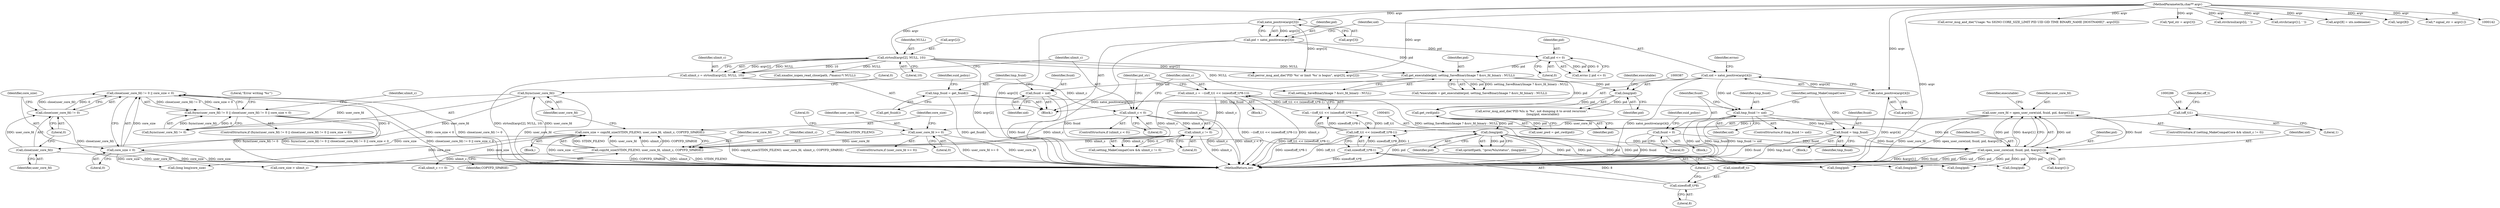 digraph "0_abrt_80408e9e24a1c10f85fd969e1853e0f192157f92_0@API" {
"1001136" [label="(Call,close(user_core_fd) != 0 || core_size < 0)"];
"1001137" [label="(Call,close(user_core_fd) != 0)"];
"1001138" [label="(Call,close(user_core_fd))"];
"1001133" [label="(Call,fsync(user_core_fd))"];
"1001125" [label="(Call,copyfd_size(STDIN_FILENO, user_core_fd, ulimit_c, COPYFD_SPARSE))"];
"1001118" [label="(Call,user_core_fd >= 0)"];
"1000442" [label="(Call,user_core_fd = open_user_core(uid, fsuid, pid, &argv[1]))"];
"1000444" [label="(Call,open_user_core(uid, fsuid, pid, &argv[1]))"];
"1000421" [label="(Call,tmp_fsuid != uid)"];
"1000413" [label="(Call,tmp_fsuid = get_fsuid())"];
"1000308" [label="(Call,uid = xatoi_positive(argv[4]))"];
"1000310" [label="(Call,xatoi_positive(argv[4]))"];
"1000144" [label="(MethodParameterIn,char** argv)"];
"1000433" [label="(Call,fsuid = tmp_fsuid)"];
"1000425" [label="(Call,fsuid = 0)"];
"1000409" [label="(Call,fsuid = uid)"];
"1000400" [label="(Call,(long)pid)"];
"1000392" [label="(Call,get_cwd(pid))"];
"1000386" [label="(Call,(long)pid)"];
"1000370" [label="(Call,get_executable(pid, setting_SaveBinaryImage ? &src_fd_binary : NULL))"];
"1000317" [label="(Call,pid <= 0)"];
"1000301" [label="(Call,pid = xatoi_positive(argv[3]))"];
"1000303" [label="(Call,xatoi_positive(argv[3]))"];
"1000270" [label="(Call,strtoull(argv[2], NULL, 10))"];
"1000281" [label="(Call,ulimit_c = ~((off_t)1 << (sizeof(off_t)*8-1)))"];
"1000283" [label="(Call,~((off_t)1 << (sizeof(off_t)*8-1)))"];
"1000284" [label="(Call,(off_t)1 << (sizeof(off_t)*8-1))"];
"1000285" [label="(Call,(off_t)1)"];
"1000288" [label="(Call,sizeof(off_t)*8-1)"];
"1000289" [label="(Call,sizeof(off_t)*8)"];
"1000439" [label="(Call,ulimit_c != 0)"];
"1000277" [label="(Call,ulimit_c < 0)"];
"1000268" [label="(Call,ulimit_c = strtoull(argv[2], NULL, 10))"];
"1001141" [label="(Call,core_size < 0)"];
"1001123" [label="(Call,core_size = copyfd_size(STDIN_FILENO, user_core_fd, ulimit_c, COPYFD_SPARSE))"];
"1001131" [label="(Call,fsync(user_core_fd) != 0 || close(user_core_fd) != 0 || core_size < 0)"];
"1001132" [label="(Call,fsync(user_core_fd) != 0)"];
"1001126" [label="(Identifier,STDIN_FILENO)"];
"1000393" [label="(Identifier,pid)"];
"1000397" [label="(Call,sprintf(path, \"/proc/%lu/status\", (long)pid))"];
"1000424" [label="(Block,)"];
"1001131" [label="(Call,fsync(user_core_fd) != 0 || close(user_core_fd) != 0 || core_size < 0)"];
"1000415" [label="(Call,get_fsuid())"];
"1001175" [label="(Call,(long long)core_size)"];
"1000171" [label="(Call,error_msg_and_die(\"Usage: %s SIGNO CORE_SIZE_LIMIT PID UID GID TIME BINARY_NAME [HOSTNAME]\", argv[0]))"];
"1000290" [label="(Call,sizeof(off_t))"];
"1001138" [label="(Call,close(user_core_fd))"];
"1000437" [label="(Call,setting_MakeCompatCore && ulimit_c != 0)"];
"1000611" [label="(Call,(long)pid)"];
"1000296" [label="(Identifier,pid_str)"];
"1000413" [label="(Call,tmp_fsuid = get_fsuid())"];
"1000269" [label="(Identifier,ulimit_c)"];
"1000443" [label="(Identifier,user_core_fd)"];
"1000590" [label="(Call,(long)pid)"];
"1001171" [label="(Call,(long)pid)"];
"1001139" [label="(Identifier,user_core_fd)"];
"1001143" [label="(Literal,0)"];
"1000316" [label="(Identifier,errno)"];
"1001159" [label="(Call,core_size > ulimit_c)"];
"1001135" [label="(Literal,0)"];
"1000410" [label="(Identifier,fsuid)"];
"1000370" [label="(Call,get_executable(pid, setting_SaveBinaryImage ? &src_fd_binary : NULL))"];
"1000319" [label="(Literal,0)"];
"1000295" [label="(Call,*pid_str = argv[3])"];
"1001118" [label="(Call,user_core_fd >= 0)"];
"1001117" [label="(ControlStructure,if (user_core_fd >= 0))"];
"1000282" [label="(Identifier,ulimit_c)"];
"1000368" [label="(Call,*executable = get_executable(pid, setting_SaveBinaryImage ? &src_fd_binary : NULL))"];
"1000291" [label="(Identifier,off_t)"];
"1001136" [label="(Call,close(user_core_fd) != 0 || core_size < 0)"];
"1000276" [label="(ControlStructure,if (ulimit_c < 0))"];
"1000285" [label="(Call,(off_t)1)"];
"1000384" [label="(Call,error_msg_and_die(\"PID %lu is '%s', not dumping it to avoid recursion\",\n                        (long)pid, executable))"];
"1000271" [label="(Call,argv[2])"];
"1000392" [label="(Call,get_cwd(pid))"];
"1000426" [label="(Identifier,fsuid)"];
"1000435" [label="(Identifier,tmp_fsuid)"];
"1000371" [label="(Identifier,pid)"];
"1001134" [label="(Identifier,user_core_fd)"];
"1000405" [label="(Call,xmalloc_xopen_read_close(path, /*maxsz:*/ NULL))"];
"1000447" [label="(Identifier,pid)"];
"1001157" [label="(Identifier,ulimit_c)"];
"1001142" [label="(Identifier,core_size)"];
"1000433" [label="(Call,fsuid = tmp_fsuid)"];
"1001156" [label="(Call,ulimit_c == 0)"];
"1001133" [label="(Call,fsync(user_core_fd))"];
"1001180" [label="(MethodReturn,int)"];
"1001137" [label="(Call,close(user_core_fd) != 0)"];
"1000422" [label="(Identifier,tmp_fsuid)"];
"1000414" [label="(Identifier,tmp_fsuid)"];
"1000196" [label="(Call,strchrnul(argv[i], ' '))"];
"1000386" [label="(Call,(long)pid)"];
"1000280" [label="(Block,)"];
"1000293" [label="(Literal,1)"];
"1001120" [label="(Literal,0)"];
"1001179" [label="(Literal,0)"];
"1000310" [label="(Call,xatoi_positive(argv[4]))"];
"1001129" [label="(Identifier,COPYFD_SPARSE)"];
"1001119" [label="(Identifier,user_core_fd)"];
"1000400" [label="(Call,(long)pid)"];
"1001140" [label="(Literal,0)"];
"1001127" [label="(Identifier,user_core_fd)"];
"1000388" [label="(Identifier,pid)"];
"1000317" [label="(Call,pid <= 0)"];
"1000177" [label="(Call,strchr(argv[1], ' '))"];
"1000270" [label="(Call,strtoull(argv[2], NULL, 10))"];
"1000432" [label="(Block,)"];
"1000459" [label="(Call,(long)pid)"];
"1000321" [label="(Call,perror_msg_and_die(\"PID '%s' or limit '%s' is bogus\", argv[3], argv[2]))"];
"1000411" [label="(Identifier,uid)"];
"1000390" [label="(Call,user_pwd = get_cwd(pid))"];
"1000389" [label="(Identifier,executable)"];
"1000278" [label="(Identifier,ulimit_c)"];
"1000441" [label="(Literal,0)"];
"1000283" [label="(Call,~((off_t)1 << (sizeof(off_t)*8-1)))"];
"1000409" [label="(Call,fsuid = uid)"];
"1000427" [label="(Literal,0)"];
"1000436" [label="(ControlStructure,if (setting_MakeCompatCore && ulimit_c != 0))"];
"1000289" [label="(Call,sizeof(off_t)*8)"];
"1000448" [label="(Call,&argv[1])"];
"1000292" [label="(Literal,8)"];
"1000287" [label="(Literal,1)"];
"1001128" [label="(Identifier,ulimit_c)"];
"1000284" [label="(Call,(off_t)1 << (sizeof(off_t)*8-1))"];
"1000420" [label="(ControlStructure,if (tmp_fsuid != uid))"];
"1001141" [label="(Call,core_size < 0)"];
"1000418" [label="(Identifier,suid_policy)"];
"1000430" [label="(Identifier,suid_policy)"];
"1000354" [label="(Call,argv[8] = uts.nodename)"];
"1001124" [label="(Identifier,core_size)"];
"1000425" [label="(Call,fsuid = 0)"];
"1001125" [label="(Call,copyfd_size(STDIN_FILENO, user_core_fd, ulimit_c, COPYFD_SPARSE))"];
"1000439" [label="(Call,ulimit_c != 0)"];
"1000442" [label="(Call,user_core_fd = open_user_core(uid, fsuid, pid, &argv[1]))"];
"1000311" [label="(Call,argv[4])"];
"1000315" [label="(Call,errno || pid <= 0)"];
"1000445" [label="(Identifier,uid)"];
"1000145" [label="(Block,)"];
"1000279" [label="(Literal,0)"];
"1000302" [label="(Identifier,pid)"];
"1000288" [label="(Call,sizeof(off_t)*8-1)"];
"1000318" [label="(Identifier,pid)"];
"1001146" [label="(Literal,\"Error writing '%s'\")"];
"1000444" [label="(Call,open_user_core(uid, fsuid, pid, &argv[1]))"];
"1000144" [label="(MethodParameterIn,char** argv)"];
"1000304" [label="(Call,argv[3])"];
"1000434" [label="(Identifier,fsuid)"];
"1000268" [label="(Call,ulimit_c = strtoull(argv[2], NULL, 10))"];
"1000275" [label="(Literal,10)"];
"1001123" [label="(Call,core_size = copyfd_size(STDIN_FILENO, user_core_fd, ulimit_c, COPYFD_SPARSE))"];
"1000346" [label="(Call,!argv[8])"];
"1000440" [label="(Identifier,ulimit_c)"];
"1000257" [label="(Call,* signal_str = argv[1])"];
"1000303" [label="(Call,xatoi_positive(argv[3]))"];
"1000372" [label="(Call,setting_SaveBinaryImage ? &src_fd_binary : NULL)"];
"1000402" [label="(Identifier,pid)"];
"1000421" [label="(Call,tmp_fsuid != uid)"];
"1001130" [label="(ControlStructure,if (fsync(user_core_fd) != 0 || close(user_core_fd) != 0 || core_size < 0))"];
"1000277" [label="(Call,ulimit_c < 0)"];
"1000454" [label="(Identifier,executable)"];
"1000438" [label="(Identifier,setting_MakeCompatCore)"];
"1000281" [label="(Call,ulimit_c = ~((off_t)1 << (sizeof(off_t)*8-1)))"];
"1000309" [label="(Identifier,uid)"];
"1001121" [label="(Block,)"];
"1000423" [label="(Identifier,uid)"];
"1000301" [label="(Call,pid = xatoi_positive(argv[3]))"];
"1000446" [label="(Identifier,fsuid)"];
"1000308" [label="(Call,uid = xatoi_positive(argv[4]))"];
"1000274" [label="(Identifier,NULL)"];
"1001136" -> "1001131"  [label="AST: "];
"1001136" -> "1001137"  [label="CFG: "];
"1001136" -> "1001141"  [label="CFG: "];
"1001137" -> "1001136"  [label="AST: "];
"1001141" -> "1001136"  [label="AST: "];
"1001131" -> "1001136"  [label="CFG: "];
"1001136" -> "1001180"  [label="DDG: close(user_core_fd) != 0"];
"1001136" -> "1001180"  [label="DDG: core_size < 0"];
"1001136" -> "1001131"  [label="DDG: close(user_core_fd) != 0"];
"1001136" -> "1001131"  [label="DDG: core_size < 0"];
"1001137" -> "1001136"  [label="DDG: close(user_core_fd)"];
"1001137" -> "1001136"  [label="DDG: 0"];
"1001141" -> "1001136"  [label="DDG: core_size"];
"1001141" -> "1001136"  [label="DDG: 0"];
"1001137" -> "1001140"  [label="CFG: "];
"1001138" -> "1001137"  [label="AST: "];
"1001140" -> "1001137"  [label="AST: "];
"1001142" -> "1001137"  [label="CFG: "];
"1001137" -> "1001180"  [label="DDG: close(user_core_fd)"];
"1001138" -> "1001137"  [label="DDG: user_core_fd"];
"1001138" -> "1001139"  [label="CFG: "];
"1001139" -> "1001138"  [label="AST: "];
"1001140" -> "1001138"  [label="CFG: "];
"1001138" -> "1001180"  [label="DDG: user_core_fd"];
"1001133" -> "1001138"  [label="DDG: user_core_fd"];
"1001133" -> "1001132"  [label="AST: "];
"1001133" -> "1001134"  [label="CFG: "];
"1001134" -> "1001133"  [label="AST: "];
"1001135" -> "1001133"  [label="CFG: "];
"1001133" -> "1001180"  [label="DDG: user_core_fd"];
"1001133" -> "1001132"  [label="DDG: user_core_fd"];
"1001125" -> "1001133"  [label="DDG: user_core_fd"];
"1001125" -> "1001123"  [label="AST: "];
"1001125" -> "1001129"  [label="CFG: "];
"1001126" -> "1001125"  [label="AST: "];
"1001127" -> "1001125"  [label="AST: "];
"1001128" -> "1001125"  [label="AST: "];
"1001129" -> "1001125"  [label="AST: "];
"1001123" -> "1001125"  [label="CFG: "];
"1001125" -> "1001180"  [label="DDG: COPYFD_SPARSE"];
"1001125" -> "1001180"  [label="DDG: ulimit_c"];
"1001125" -> "1001180"  [label="DDG: STDIN_FILENO"];
"1001125" -> "1001123"  [label="DDG: STDIN_FILENO"];
"1001125" -> "1001123"  [label="DDG: user_core_fd"];
"1001125" -> "1001123"  [label="DDG: ulimit_c"];
"1001125" -> "1001123"  [label="DDG: COPYFD_SPARSE"];
"1001118" -> "1001125"  [label="DDG: user_core_fd"];
"1000281" -> "1001125"  [label="DDG: ulimit_c"];
"1000439" -> "1001125"  [label="DDG: ulimit_c"];
"1000277" -> "1001125"  [label="DDG: ulimit_c"];
"1001125" -> "1001156"  [label="DDG: ulimit_c"];
"1001118" -> "1001117"  [label="AST: "];
"1001118" -> "1001120"  [label="CFG: "];
"1001119" -> "1001118"  [label="AST: "];
"1001120" -> "1001118"  [label="AST: "];
"1001124" -> "1001118"  [label="CFG: "];
"1001179" -> "1001118"  [label="CFG: "];
"1001118" -> "1001180"  [label="DDG: user_core_fd"];
"1001118" -> "1001180"  [label="DDG: user_core_fd >= 0"];
"1000442" -> "1001118"  [label="DDG: user_core_fd"];
"1000442" -> "1000436"  [label="AST: "];
"1000442" -> "1000444"  [label="CFG: "];
"1000443" -> "1000442"  [label="AST: "];
"1000444" -> "1000442"  [label="AST: "];
"1000454" -> "1000442"  [label="CFG: "];
"1000442" -> "1001180"  [label="DDG: user_core_fd"];
"1000442" -> "1001180"  [label="DDG: open_user_core(uid, fsuid, pid, &argv[1])"];
"1000444" -> "1000442"  [label="DDG: uid"];
"1000444" -> "1000442"  [label="DDG: fsuid"];
"1000444" -> "1000442"  [label="DDG: pid"];
"1000444" -> "1000442"  [label="DDG: &argv[1]"];
"1000444" -> "1000448"  [label="CFG: "];
"1000445" -> "1000444"  [label="AST: "];
"1000446" -> "1000444"  [label="AST: "];
"1000447" -> "1000444"  [label="AST: "];
"1000448" -> "1000444"  [label="AST: "];
"1000444" -> "1001180"  [label="DDG: fsuid"];
"1000444" -> "1001180"  [label="DDG: pid"];
"1000444" -> "1001180"  [label="DDG: uid"];
"1000444" -> "1001180"  [label="DDG: &argv[1]"];
"1000421" -> "1000444"  [label="DDG: uid"];
"1000433" -> "1000444"  [label="DDG: fsuid"];
"1000425" -> "1000444"  [label="DDG: fsuid"];
"1000409" -> "1000444"  [label="DDG: fsuid"];
"1000400" -> "1000444"  [label="DDG: pid"];
"1000444" -> "1000459"  [label="DDG: pid"];
"1000444" -> "1000590"  [label="DDG: pid"];
"1000444" -> "1000611"  [label="DDG: pid"];
"1000444" -> "1001171"  [label="DDG: pid"];
"1000421" -> "1000420"  [label="AST: "];
"1000421" -> "1000423"  [label="CFG: "];
"1000422" -> "1000421"  [label="AST: "];
"1000423" -> "1000421"  [label="AST: "];
"1000426" -> "1000421"  [label="CFG: "];
"1000438" -> "1000421"  [label="CFG: "];
"1000421" -> "1001180"  [label="DDG: uid"];
"1000421" -> "1001180"  [label="DDG: tmp_fsuid"];
"1000421" -> "1001180"  [label="DDG: tmp_fsuid != uid"];
"1000413" -> "1000421"  [label="DDG: tmp_fsuid"];
"1000308" -> "1000421"  [label="DDG: uid"];
"1000421" -> "1000433"  [label="DDG: tmp_fsuid"];
"1000413" -> "1000145"  [label="AST: "];
"1000413" -> "1000415"  [label="CFG: "];
"1000414" -> "1000413"  [label="AST: "];
"1000415" -> "1000413"  [label="AST: "];
"1000418" -> "1000413"  [label="CFG: "];
"1000413" -> "1001180"  [label="DDG: get_fsuid()"];
"1000308" -> "1000145"  [label="AST: "];
"1000308" -> "1000310"  [label="CFG: "];
"1000309" -> "1000308"  [label="AST: "];
"1000310" -> "1000308"  [label="AST: "];
"1000316" -> "1000308"  [label="CFG: "];
"1000308" -> "1001180"  [label="DDG: xatoi_positive(argv[4])"];
"1000310" -> "1000308"  [label="DDG: argv[4]"];
"1000308" -> "1000409"  [label="DDG: uid"];
"1000310" -> "1000311"  [label="CFG: "];
"1000311" -> "1000310"  [label="AST: "];
"1000310" -> "1001180"  [label="DDG: argv[4]"];
"1000144" -> "1000310"  [label="DDG: argv"];
"1000144" -> "1000142"  [label="AST: "];
"1000144" -> "1001180"  [label="DDG: argv"];
"1000144" -> "1000171"  [label="DDG: argv"];
"1000144" -> "1000177"  [label="DDG: argv"];
"1000144" -> "1000196"  [label="DDG: argv"];
"1000144" -> "1000257"  [label="DDG: argv"];
"1000144" -> "1000270"  [label="DDG: argv"];
"1000144" -> "1000295"  [label="DDG: argv"];
"1000144" -> "1000303"  [label="DDG: argv"];
"1000144" -> "1000321"  [label="DDG: argv"];
"1000144" -> "1000346"  [label="DDG: argv"];
"1000144" -> "1000354"  [label="DDG: argv"];
"1000433" -> "1000432"  [label="AST: "];
"1000433" -> "1000435"  [label="CFG: "];
"1000434" -> "1000433"  [label="AST: "];
"1000435" -> "1000433"  [label="AST: "];
"1000438" -> "1000433"  [label="CFG: "];
"1000433" -> "1001180"  [label="DDG: fsuid"];
"1000433" -> "1001180"  [label="DDG: tmp_fsuid"];
"1000425" -> "1000424"  [label="AST: "];
"1000425" -> "1000427"  [label="CFG: "];
"1000426" -> "1000425"  [label="AST: "];
"1000427" -> "1000425"  [label="AST: "];
"1000430" -> "1000425"  [label="CFG: "];
"1000425" -> "1001180"  [label="DDG: fsuid"];
"1000409" -> "1000145"  [label="AST: "];
"1000409" -> "1000411"  [label="CFG: "];
"1000410" -> "1000409"  [label="AST: "];
"1000411" -> "1000409"  [label="AST: "];
"1000414" -> "1000409"  [label="CFG: "];
"1000409" -> "1001180"  [label="DDG: fsuid"];
"1000400" -> "1000397"  [label="AST: "];
"1000400" -> "1000402"  [label="CFG: "];
"1000401" -> "1000400"  [label="AST: "];
"1000402" -> "1000400"  [label="AST: "];
"1000397" -> "1000400"  [label="CFG: "];
"1000400" -> "1001180"  [label="DDG: pid"];
"1000400" -> "1000397"  [label="DDG: pid"];
"1000392" -> "1000400"  [label="DDG: pid"];
"1000400" -> "1000459"  [label="DDG: pid"];
"1000400" -> "1000590"  [label="DDG: pid"];
"1000400" -> "1000611"  [label="DDG: pid"];
"1000400" -> "1001171"  [label="DDG: pid"];
"1000392" -> "1000390"  [label="AST: "];
"1000392" -> "1000393"  [label="CFG: "];
"1000393" -> "1000392"  [label="AST: "];
"1000390" -> "1000392"  [label="CFG: "];
"1000392" -> "1000390"  [label="DDG: pid"];
"1000386" -> "1000392"  [label="DDG: pid"];
"1000370" -> "1000392"  [label="DDG: pid"];
"1000386" -> "1000384"  [label="AST: "];
"1000386" -> "1000388"  [label="CFG: "];
"1000387" -> "1000386"  [label="AST: "];
"1000388" -> "1000386"  [label="AST: "];
"1000389" -> "1000386"  [label="CFG: "];
"1000386" -> "1000384"  [label="DDG: pid"];
"1000370" -> "1000386"  [label="DDG: pid"];
"1000370" -> "1000368"  [label="AST: "];
"1000370" -> "1000372"  [label="CFG: "];
"1000371" -> "1000370"  [label="AST: "];
"1000372" -> "1000370"  [label="AST: "];
"1000368" -> "1000370"  [label="CFG: "];
"1000370" -> "1001180"  [label="DDG: setting_SaveBinaryImage ? &src_fd_binary : NULL"];
"1000370" -> "1000368"  [label="DDG: pid"];
"1000370" -> "1000368"  [label="DDG: setting_SaveBinaryImage ? &src_fd_binary : NULL"];
"1000317" -> "1000370"  [label="DDG: pid"];
"1000301" -> "1000370"  [label="DDG: pid"];
"1000270" -> "1000370"  [label="DDG: NULL"];
"1000317" -> "1000315"  [label="AST: "];
"1000317" -> "1000319"  [label="CFG: "];
"1000318" -> "1000317"  [label="AST: "];
"1000319" -> "1000317"  [label="AST: "];
"1000315" -> "1000317"  [label="CFG: "];
"1000317" -> "1000315"  [label="DDG: pid"];
"1000317" -> "1000315"  [label="DDG: 0"];
"1000301" -> "1000317"  [label="DDG: pid"];
"1000301" -> "1000145"  [label="AST: "];
"1000301" -> "1000303"  [label="CFG: "];
"1000302" -> "1000301"  [label="AST: "];
"1000303" -> "1000301"  [label="AST: "];
"1000309" -> "1000301"  [label="CFG: "];
"1000301" -> "1001180"  [label="DDG: xatoi_positive(argv[3])"];
"1000303" -> "1000301"  [label="DDG: argv[3]"];
"1000303" -> "1000304"  [label="CFG: "];
"1000304" -> "1000303"  [label="AST: "];
"1000303" -> "1001180"  [label="DDG: argv[3]"];
"1000303" -> "1000321"  [label="DDG: argv[3]"];
"1000270" -> "1000268"  [label="AST: "];
"1000270" -> "1000275"  [label="CFG: "];
"1000271" -> "1000270"  [label="AST: "];
"1000274" -> "1000270"  [label="AST: "];
"1000275" -> "1000270"  [label="AST: "];
"1000268" -> "1000270"  [label="CFG: "];
"1000270" -> "1001180"  [label="DDG: argv[2]"];
"1000270" -> "1000268"  [label="DDG: argv[2]"];
"1000270" -> "1000268"  [label="DDG: NULL"];
"1000270" -> "1000268"  [label="DDG: 10"];
"1000270" -> "1000321"  [label="DDG: argv[2]"];
"1000270" -> "1000372"  [label="DDG: NULL"];
"1000270" -> "1000405"  [label="DDG: NULL"];
"1000281" -> "1000280"  [label="AST: "];
"1000281" -> "1000283"  [label="CFG: "];
"1000282" -> "1000281"  [label="AST: "];
"1000283" -> "1000281"  [label="AST: "];
"1000296" -> "1000281"  [label="CFG: "];
"1000281" -> "1001180"  [label="DDG: ulimit_c"];
"1000281" -> "1001180"  [label="DDG: ~((off_t)1 << (sizeof(off_t)*8-1))"];
"1000283" -> "1000281"  [label="DDG: (off_t)1 << (sizeof(off_t)*8-1)"];
"1000281" -> "1000439"  [label="DDG: ulimit_c"];
"1000283" -> "1000284"  [label="CFG: "];
"1000284" -> "1000283"  [label="AST: "];
"1000283" -> "1001180"  [label="DDG: (off_t)1 << (sizeof(off_t)*8-1)"];
"1000284" -> "1000283"  [label="DDG: (off_t)1"];
"1000284" -> "1000283"  [label="DDG: sizeof(off_t)*8-1"];
"1000284" -> "1000288"  [label="CFG: "];
"1000285" -> "1000284"  [label="AST: "];
"1000288" -> "1000284"  [label="AST: "];
"1000284" -> "1001180"  [label="DDG: (off_t)1"];
"1000284" -> "1001180"  [label="DDG: sizeof(off_t)*8-1"];
"1000285" -> "1000284"  [label="DDG: 1"];
"1000288" -> "1000284"  [label="DDG: sizeof(off_t)*8"];
"1000288" -> "1000284"  [label="DDG: 1"];
"1000285" -> "1000287"  [label="CFG: "];
"1000286" -> "1000285"  [label="AST: "];
"1000287" -> "1000285"  [label="AST: "];
"1000291" -> "1000285"  [label="CFG: "];
"1000288" -> "1000293"  [label="CFG: "];
"1000289" -> "1000288"  [label="AST: "];
"1000293" -> "1000288"  [label="AST: "];
"1000288" -> "1001180"  [label="DDG: sizeof(off_t)*8"];
"1000289" -> "1000288"  [label="DDG: 8"];
"1000289" -> "1000292"  [label="CFG: "];
"1000290" -> "1000289"  [label="AST: "];
"1000292" -> "1000289"  [label="AST: "];
"1000293" -> "1000289"  [label="CFG: "];
"1000439" -> "1000437"  [label="AST: "];
"1000439" -> "1000441"  [label="CFG: "];
"1000440" -> "1000439"  [label="AST: "];
"1000441" -> "1000439"  [label="AST: "];
"1000437" -> "1000439"  [label="CFG: "];
"1000439" -> "1001180"  [label="DDG: ulimit_c"];
"1000439" -> "1000437"  [label="DDG: ulimit_c"];
"1000439" -> "1000437"  [label="DDG: 0"];
"1000277" -> "1000439"  [label="DDG: ulimit_c"];
"1000277" -> "1000276"  [label="AST: "];
"1000277" -> "1000279"  [label="CFG: "];
"1000278" -> "1000277"  [label="AST: "];
"1000279" -> "1000277"  [label="AST: "];
"1000282" -> "1000277"  [label="CFG: "];
"1000296" -> "1000277"  [label="CFG: "];
"1000277" -> "1001180"  [label="DDG: ulimit_c"];
"1000277" -> "1001180"  [label="DDG: ulimit_c < 0"];
"1000268" -> "1000277"  [label="DDG: ulimit_c"];
"1000268" -> "1000145"  [label="AST: "];
"1000269" -> "1000268"  [label="AST: "];
"1000278" -> "1000268"  [label="CFG: "];
"1000268" -> "1001180"  [label="DDG: strtoull(argv[2], NULL, 10)"];
"1001141" -> "1001143"  [label="CFG: "];
"1001142" -> "1001141"  [label="AST: "];
"1001143" -> "1001141"  [label="AST: "];
"1001141" -> "1001180"  [label="DDG: core_size"];
"1001123" -> "1001141"  [label="DDG: core_size"];
"1001141" -> "1001159"  [label="DDG: core_size"];
"1001141" -> "1001175"  [label="DDG: core_size"];
"1001123" -> "1001121"  [label="AST: "];
"1001124" -> "1001123"  [label="AST: "];
"1001134" -> "1001123"  [label="CFG: "];
"1001123" -> "1001180"  [label="DDG: core_size"];
"1001123" -> "1001180"  [label="DDG: copyfd_size(STDIN_FILENO, user_core_fd, ulimit_c, COPYFD_SPARSE)"];
"1001123" -> "1001159"  [label="DDG: core_size"];
"1001123" -> "1001175"  [label="DDG: core_size"];
"1001131" -> "1001130"  [label="AST: "];
"1001131" -> "1001132"  [label="CFG: "];
"1001132" -> "1001131"  [label="AST: "];
"1001146" -> "1001131"  [label="CFG: "];
"1001157" -> "1001131"  [label="CFG: "];
"1001131" -> "1001180"  [label="DDG: close(user_core_fd) != 0 || core_size < 0"];
"1001131" -> "1001180"  [label="DDG: fsync(user_core_fd) != 0"];
"1001131" -> "1001180"  [label="DDG: fsync(user_core_fd) != 0 || close(user_core_fd) != 0 || core_size < 0"];
"1001132" -> "1001131"  [label="DDG: fsync(user_core_fd)"];
"1001132" -> "1001131"  [label="DDG: 0"];
}
